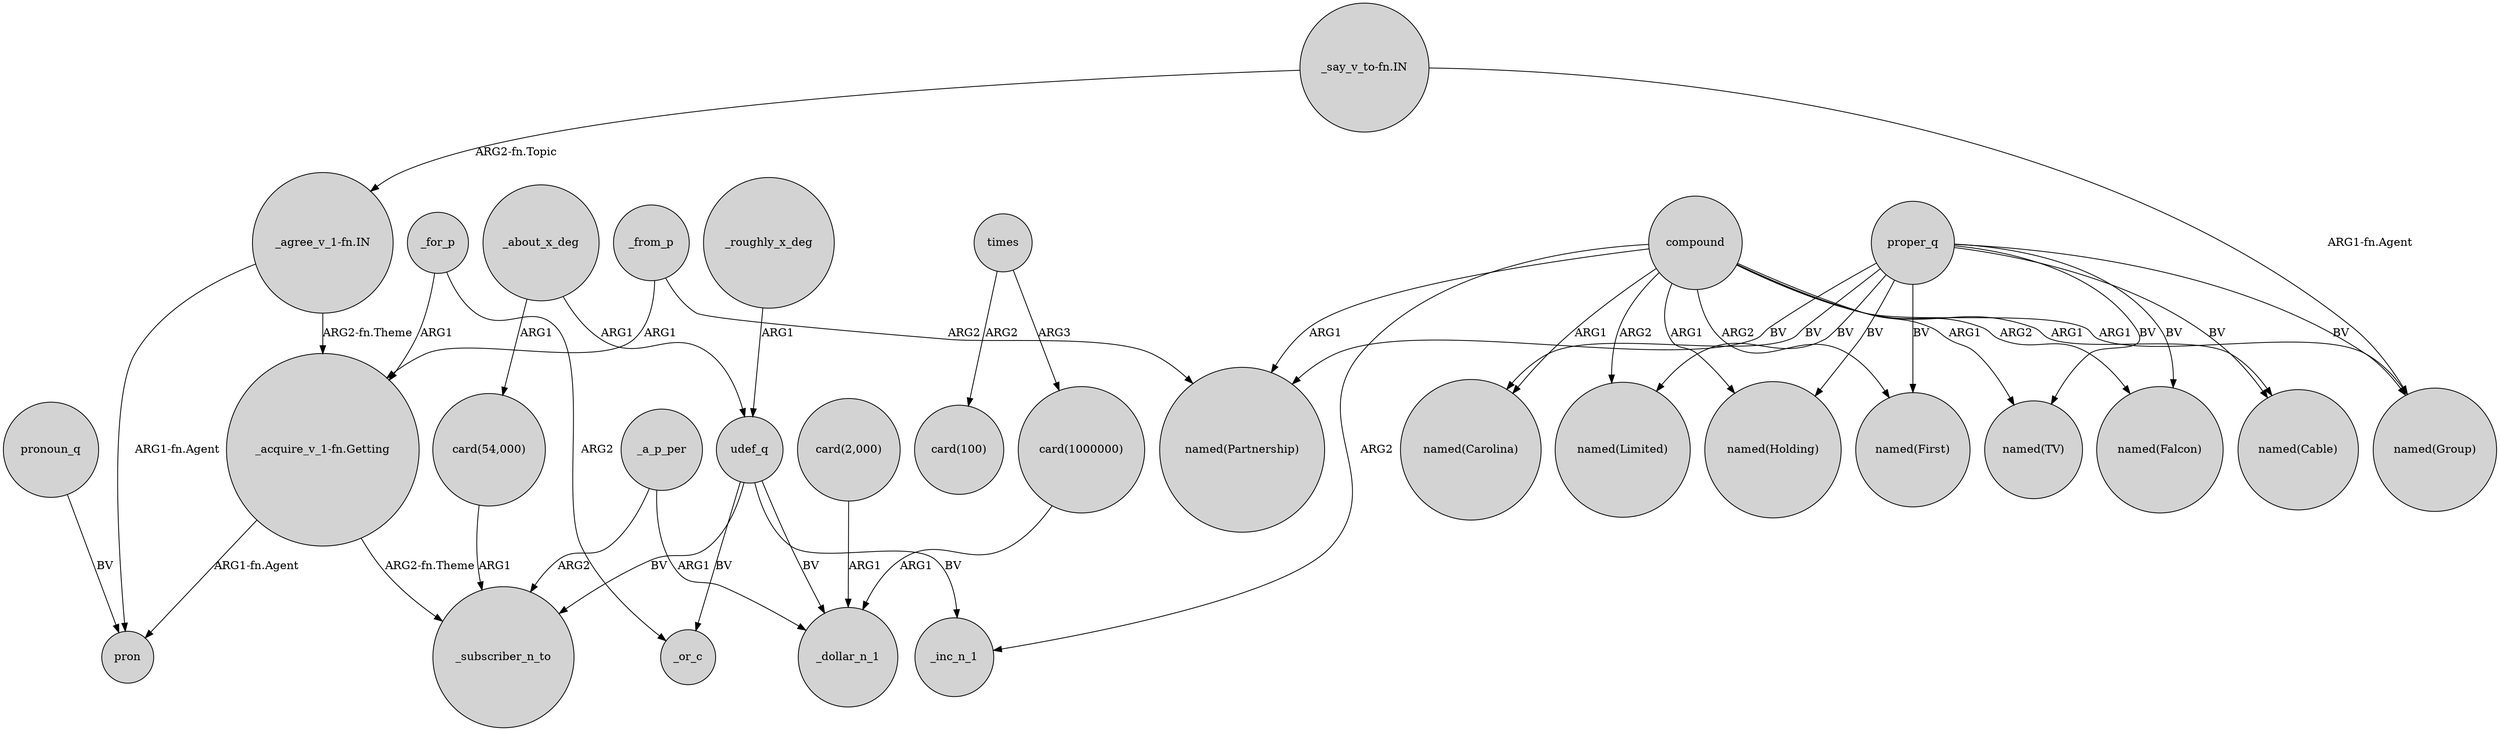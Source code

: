 digraph {
	node [shape=circle style=filled]
	compound -> "named(Holding)" [label=ARG1]
	_from_p -> "named(Partnership)" [label=ARG2]
	"card(1000000)" -> _dollar_n_1 [label=ARG1]
	"card(2,000)" -> _dollar_n_1 [label=ARG1]
	udef_q -> _inc_n_1 [label=BV]
	times -> "card(100)" [label=ARG2]
	"_agree_v_1-fn.IN" -> pron [label="ARG1-fn.Agent"]
	"_acquire_v_1-fn.Getting" -> _subscriber_n_to [label="ARG2-fn.Theme"]
	proper_q -> "named(First)" [label=BV]
	compound -> "named(Partnership)" [label=ARG1]
	compound -> "named(First)" [label=ARG2]
	"_say_v_to-fn.IN" -> "_agree_v_1-fn.IN" [label="ARG2-fn.Topic"]
	proper_q -> "named(TV)" [label=BV]
	_from_p -> "_acquire_v_1-fn.Getting" [label=ARG1]
	compound -> "named(Limited)" [label=ARG2]
	udef_q -> _or_c [label=BV]
	_about_x_deg -> udef_q [label=ARG1]
	_a_p_per -> _subscriber_n_to [label=ARG2]
	proper_q -> "named(Limited)" [label=BV]
	compound -> "named(Group)" [label=ARG1]
	"_acquire_v_1-fn.Getting" -> pron [label="ARG1-fn.Agent"]
	"_agree_v_1-fn.IN" -> "_acquire_v_1-fn.Getting" [label="ARG2-fn.Theme"]
	udef_q -> _subscriber_n_to [label=BV]
	_for_p -> "_acquire_v_1-fn.Getting" [label=ARG1]
	pronoun_q -> pron [label=BV]
	_a_p_per -> _dollar_n_1 [label=ARG1]
	"card(54,000)" -> _subscriber_n_to [label=ARG1]
	compound -> "named(Cable)" [label=ARG1]
	proper_q -> "named(Cable)" [label=BV]
	times -> "card(1000000)" [label=ARG3]
	_about_x_deg -> "card(54,000)" [label=ARG1]
	proper_q -> "named(Partnership)" [label=BV]
	proper_q -> "named(Falcon)" [label=BV]
	compound -> "named(Carolina)" [label=ARG1]
	compound -> "named(Falcon)" [label=ARG2]
	proper_q -> "named(Group)" [label=BV]
	proper_q -> "named(Holding)" [label=BV]
	proper_q -> "named(Carolina)" [label=BV]
	_roughly_x_deg -> udef_q [label=ARG1]
	compound -> _inc_n_1 [label=ARG2]
	compound -> "named(TV)" [label=ARG1]
	"_say_v_to-fn.IN" -> "named(Group)" [label="ARG1-fn.Agent"]
	udef_q -> _dollar_n_1 [label=BV]
	_for_p -> _or_c [label=ARG2]
}
